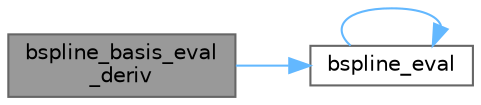 digraph "bspline_basis_eval_deriv"
{
 // LATEX_PDF_SIZE
  bgcolor="transparent";
  edge [fontname=Helvetica,fontsize=10,labelfontname=Helvetica,labelfontsize=10];
  node [fontname=Helvetica,fontsize=10,shape=box,height=0.2,width=0.4];
  rankdir="LR";
  Node1 [id="Node000001",label="bspline_basis_eval\l_deriv",height=0.2,width=0.4,color="gray40", fillcolor="grey60", style="filled", fontcolor="black",tooltip=" "];
  Node1 -> Node2 [id="edge1_Node000001_Node000002",color="steelblue1",style="solid",tooltip=" "];
  Node2 [id="Node000002",label="bspline_eval",height=0.2,width=0.4,color="grey40", fillcolor="white", style="filled",URL="$bspline_8c.html#a2237300eb36fec7026017251da56382e",tooltip=" "];
  Node2 -> Node2 [id="edge2_Node000002_Node000002",color="steelblue1",style="solid",tooltip=" "];
}
